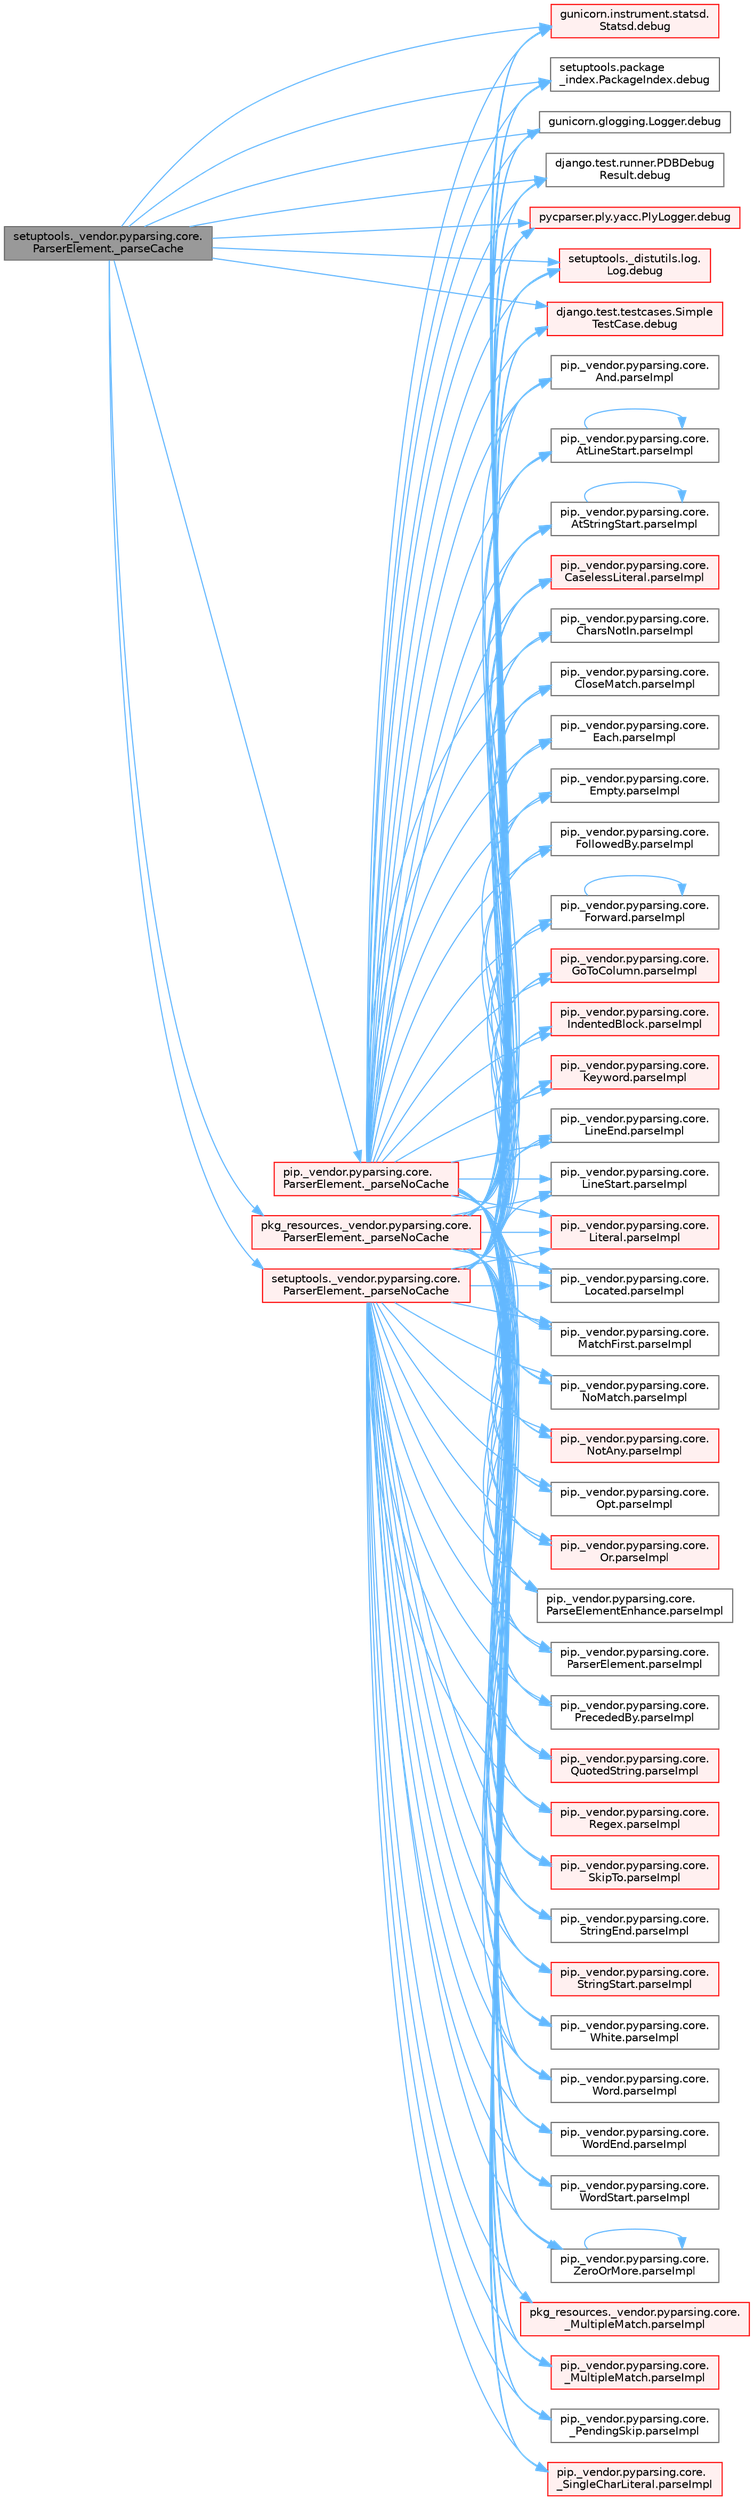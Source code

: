digraph "setuptools._vendor.pyparsing.core.ParserElement._parseCache"
{
 // LATEX_PDF_SIZE
  bgcolor="transparent";
  edge [fontname=Helvetica,fontsize=10,labelfontname=Helvetica,labelfontsize=10];
  node [fontname=Helvetica,fontsize=10,shape=box,height=0.2,width=0.4];
  rankdir="LR";
  Node1 [id="Node000001",label="setuptools._vendor.pyparsing.core.\lParserElement._parseCache",height=0.2,width=0.4,color="gray40", fillcolor="grey60", style="filled", fontcolor="black",tooltip=" "];
  Node1 -> Node2 [id="edge1_Node000001_Node000002",color="steelblue1",style="solid",tooltip=" "];
  Node2 [id="Node000002",label="pip._vendor.pyparsing.core.\lParserElement._parseNoCache",height=0.2,width=0.4,color="red", fillcolor="#FFF0F0", style="filled",URL="$classpip_1_1__vendor_1_1pyparsing_1_1core_1_1_parser_element.html#af319bff1f8ae463c29689bc902788e50",tooltip=" "];
  Node2 -> Node3 [id="edge2_Node000002_Node000003",color="steelblue1",style="solid",tooltip=" "];
  Node3 [id="Node000003",label="django.test.runner.PDBDebug\lResult.debug",height=0.2,width=0.4,color="grey40", fillcolor="white", style="filled",URL="$classdjango_1_1test_1_1runner_1_1_p_d_b_debug_result.html#a32d6b3216965b07e4be691f8decc1a65",tooltip=" "];
  Node2 -> Node4 [id="edge3_Node000002_Node000004",color="steelblue1",style="solid",tooltip=" "];
  Node4 [id="Node000004",label="django.test.testcases.Simple\lTestCase.debug",height=0.2,width=0.4,color="red", fillcolor="#FFF0F0", style="filled",URL="$classdjango_1_1test_1_1testcases_1_1_simple_test_case.html#a3572a3cb9246fcddfe70f0443b262461",tooltip=" "];
  Node2 -> Node7 [id="edge4_Node000002_Node000007",color="steelblue1",style="solid",tooltip=" "];
  Node7 [id="Node000007",label="gunicorn.glogging.Logger.debug",height=0.2,width=0.4,color="grey40", fillcolor="white", style="filled",URL="$classgunicorn_1_1glogging_1_1_logger.html#a1ae8caac207e0444684def3c6b40f0ee",tooltip=" "];
  Node2 -> Node8 [id="edge5_Node000002_Node000008",color="steelblue1",style="solid",tooltip=" "];
  Node8 [id="Node000008",label="gunicorn.instrument.statsd.\lStatsd.debug",height=0.2,width=0.4,color="red", fillcolor="#FFF0F0", style="filled",URL="$classgunicorn_1_1instrument_1_1statsd_1_1_statsd.html#abb1906a025131e88e3da6201580d70b8",tooltip=" "];
  Node2 -> Node4532 [id="edge6_Node000002_Node004532",color="steelblue1",style="solid",tooltip=" "];
  Node4532 [id="Node004532",label="pycparser.ply.yacc.PlyLogger.debug",height=0.2,width=0.4,color="red", fillcolor="#FFF0F0", style="filled",URL="$classpycparser_1_1ply_1_1yacc_1_1_ply_logger.html#a1050ac15c036aee4f48130dda17c6604",tooltip=" "];
  Node2 -> Node4533 [id="edge7_Node000002_Node004533",color="steelblue1",style="solid",tooltip=" "];
  Node4533 [id="Node004533",label="setuptools._distutils.log.\lLog.debug",height=0.2,width=0.4,color="red", fillcolor="#FFF0F0", style="filled",URL="$classsetuptools_1_1__distutils_1_1log_1_1_log.html#aead561363ca945227a7827c37632bbec",tooltip=" "];
  Node2 -> Node4534 [id="edge8_Node000002_Node004534",color="steelblue1",style="solid",tooltip=" "];
  Node4534 [id="Node004534",label="setuptools.package\l_index.PackageIndex.debug",height=0.2,width=0.4,color="grey40", fillcolor="white", style="filled",URL="$classsetuptools_1_1package__index_1_1_package_index.html#a957d98e89fd97ee6abee00e9d1106a24",tooltip=" "];
  Node2 -> Node4535 [id="edge9_Node000002_Node004535",color="steelblue1",style="solid",tooltip=" "];
  Node4535 [id="Node004535",label="pip._vendor.pyparsing.core.\l_MultipleMatch.parseImpl",height=0.2,width=0.4,color="red", fillcolor="#FFF0F0", style="filled",URL="$classpip_1_1__vendor_1_1pyparsing_1_1core_1_1___multiple_match.html#a612ca2a8eb89123112903be6f199bb14",tooltip=" "];
  Node2 -> Node4536 [id="edge10_Node000002_Node004536",color="steelblue1",style="solid",tooltip=" "];
  Node4536 [id="Node004536",label="pip._vendor.pyparsing.core.\l_PendingSkip.parseImpl",height=0.2,width=0.4,color="grey40", fillcolor="white", style="filled",URL="$classpip_1_1__vendor_1_1pyparsing_1_1core_1_1___pending_skip.html#a3ef8031a1cbfd0c5a73b373435769027",tooltip=" "];
  Node2 -> Node4537 [id="edge11_Node000002_Node004537",color="steelblue1",style="solid",tooltip=" "];
  Node4537 [id="Node004537",label="pip._vendor.pyparsing.core.\l_SingleCharLiteral.parseImpl",height=0.2,width=0.4,color="red", fillcolor="#FFF0F0", style="filled",URL="$classpip_1_1__vendor_1_1pyparsing_1_1core_1_1___single_char_literal.html#a652670f3410246822ff51aa2145dbc8e",tooltip=" "];
  Node2 -> Node4538 [id="edge12_Node000002_Node004538",color="steelblue1",style="solid",tooltip=" "];
  Node4538 [id="Node004538",label="pip._vendor.pyparsing.core.\lAnd.parseImpl",height=0.2,width=0.4,color="grey40", fillcolor="white", style="filled",URL="$classpip_1_1__vendor_1_1pyparsing_1_1core_1_1_and.html#a410c8c135f639e8dd5666d8ac4a23a99",tooltip=" "];
  Node2 -> Node4539 [id="edge13_Node000002_Node004539",color="steelblue1",style="solid",tooltip=" "];
  Node4539 [id="Node004539",label="pip._vendor.pyparsing.core.\lAtLineStart.parseImpl",height=0.2,width=0.4,color="grey40", fillcolor="white", style="filled",URL="$classpip_1_1__vendor_1_1pyparsing_1_1core_1_1_at_line_start.html#a810f0354e76dafb65f4c3ae19f752fca",tooltip=" "];
  Node4539 -> Node4539 [id="edge14_Node004539_Node004539",color="steelblue1",style="solid",tooltip=" "];
  Node2 -> Node4540 [id="edge15_Node000002_Node004540",color="steelblue1",style="solid",tooltip=" "];
  Node4540 [id="Node004540",label="pip._vendor.pyparsing.core.\lAtStringStart.parseImpl",height=0.2,width=0.4,color="grey40", fillcolor="white", style="filled",URL="$classpip_1_1__vendor_1_1pyparsing_1_1core_1_1_at_string_start.html#a0af005c057ad7c5dca823451fab92590",tooltip=" "];
  Node4540 -> Node4540 [id="edge16_Node004540_Node004540",color="steelblue1",style="solid",tooltip=" "];
  Node2 -> Node4541 [id="edge17_Node000002_Node004541",color="steelblue1",style="solid",tooltip=" "];
  Node4541 [id="Node004541",label="pip._vendor.pyparsing.core.\lCaselessLiteral.parseImpl",height=0.2,width=0.4,color="red", fillcolor="#FFF0F0", style="filled",URL="$classpip_1_1__vendor_1_1pyparsing_1_1core_1_1_caseless_literal.html#a529fc6ddb5edd3ddec08b9f035a7a050",tooltip=" "];
  Node2 -> Node4542 [id="edge18_Node000002_Node004542",color="steelblue1",style="solid",tooltip=" "];
  Node4542 [id="Node004542",label="pip._vendor.pyparsing.core.\lCharsNotIn.parseImpl",height=0.2,width=0.4,color="grey40", fillcolor="white", style="filled",URL="$classpip_1_1__vendor_1_1pyparsing_1_1core_1_1_chars_not_in.html#a4e3187a8ce55ee77914b0d7df6b53cb4",tooltip=" "];
  Node2 -> Node4543 [id="edge19_Node000002_Node004543",color="steelblue1",style="solid",tooltip=" "];
  Node4543 [id="Node004543",label="pip._vendor.pyparsing.core.\lCloseMatch.parseImpl",height=0.2,width=0.4,color="grey40", fillcolor="white", style="filled",URL="$classpip_1_1__vendor_1_1pyparsing_1_1core_1_1_close_match.html#a65b4d033d89788284e172dd9bf9fe03c",tooltip=" "];
  Node2 -> Node4544 [id="edge20_Node000002_Node004544",color="steelblue1",style="solid",tooltip=" "];
  Node4544 [id="Node004544",label="pip._vendor.pyparsing.core.\lEach.parseImpl",height=0.2,width=0.4,color="grey40", fillcolor="white", style="filled",URL="$classpip_1_1__vendor_1_1pyparsing_1_1core_1_1_each.html#a7302494ad7766fb67c6382975cae60f5",tooltip=" "];
  Node2 -> Node4545 [id="edge21_Node000002_Node004545",color="steelblue1",style="solid",tooltip=" "];
  Node4545 [id="Node004545",label="pip._vendor.pyparsing.core.\lEmpty.parseImpl",height=0.2,width=0.4,color="grey40", fillcolor="white", style="filled",URL="$classpip_1_1__vendor_1_1pyparsing_1_1core_1_1_empty.html#a28663c14b2da37f91371ea8bb379f6e1",tooltip=" "];
  Node2 -> Node4546 [id="edge22_Node000002_Node004546",color="steelblue1",style="solid",tooltip=" "];
  Node4546 [id="Node004546",label="pip._vendor.pyparsing.core.\lFollowedBy.parseImpl",height=0.2,width=0.4,color="grey40", fillcolor="white", style="filled",URL="$classpip_1_1__vendor_1_1pyparsing_1_1core_1_1_followed_by.html#ae75a84f88cf4316783286d2c904ae158",tooltip=" "];
  Node2 -> Node4547 [id="edge23_Node000002_Node004547",color="steelblue1",style="solid",tooltip=" "];
  Node4547 [id="Node004547",label="pip._vendor.pyparsing.core.\lForward.parseImpl",height=0.2,width=0.4,color="grey40", fillcolor="white", style="filled",URL="$classpip_1_1__vendor_1_1pyparsing_1_1core_1_1_forward.html#ab1929f548c6288f260f0587cffcc7629",tooltip=" "];
  Node4547 -> Node4547 [id="edge24_Node004547_Node004547",color="steelblue1",style="solid",tooltip=" "];
  Node2 -> Node4548 [id="edge25_Node000002_Node004548",color="steelblue1",style="solid",tooltip=" "];
  Node4548 [id="Node004548",label="pip._vendor.pyparsing.core.\lGoToColumn.parseImpl",height=0.2,width=0.4,color="red", fillcolor="#FFF0F0", style="filled",URL="$classpip_1_1__vendor_1_1pyparsing_1_1core_1_1_go_to_column.html#a15eb6c4082369b2e7339044fe27e4d24",tooltip=" "];
  Node2 -> Node4549 [id="edge26_Node000002_Node004549",color="steelblue1",style="solid",tooltip=" "];
  Node4549 [id="Node004549",label="pip._vendor.pyparsing.core.\lIndentedBlock.parseImpl",height=0.2,width=0.4,color="red", fillcolor="#FFF0F0", style="filled",URL="$classpip_1_1__vendor_1_1pyparsing_1_1core_1_1_indented_block.html#a614f358d7124fbd85f4750694b700605",tooltip=" "];
  Node2 -> Node4551 [id="edge27_Node000002_Node004551",color="steelblue1",style="solid",tooltip=" "];
  Node4551 [id="Node004551",label="pip._vendor.pyparsing.core.\lKeyword.parseImpl",height=0.2,width=0.4,color="red", fillcolor="#FFF0F0", style="filled",URL="$classpip_1_1__vendor_1_1pyparsing_1_1core_1_1_keyword.html#adca1f98eb489ed595b58f3292b0baa0a",tooltip=" "];
  Node2 -> Node4552 [id="edge28_Node000002_Node004552",color="steelblue1",style="solid",tooltip=" "];
  Node4552 [id="Node004552",label="pip._vendor.pyparsing.core.\lLineEnd.parseImpl",height=0.2,width=0.4,color="grey40", fillcolor="white", style="filled",URL="$classpip_1_1__vendor_1_1pyparsing_1_1core_1_1_line_end.html#a2d0864e4ccfa99c767afdd3bc415832b",tooltip=" "];
  Node2 -> Node4553 [id="edge29_Node000002_Node004553",color="steelblue1",style="solid",tooltip=" "];
  Node4553 [id="Node004553",label="pip._vendor.pyparsing.core.\lLineStart.parseImpl",height=0.2,width=0.4,color="grey40", fillcolor="white", style="filled",URL="$classpip_1_1__vendor_1_1pyparsing_1_1core_1_1_line_start.html#a1a4e8b1ef868f33a7728c69fc7a08826",tooltip=" "];
  Node2 -> Node4554 [id="edge30_Node000002_Node004554",color="steelblue1",style="solid",tooltip=" "];
  Node4554 [id="Node004554",label="pip._vendor.pyparsing.core.\lLiteral.parseImpl",height=0.2,width=0.4,color="red", fillcolor="#FFF0F0", style="filled",URL="$classpip_1_1__vendor_1_1pyparsing_1_1core_1_1_literal.html#afb2a2d3515ec92ed8a9df64e9c924f52",tooltip=" "];
  Node2 -> Node4555 [id="edge31_Node000002_Node004555",color="steelblue1",style="solid",tooltip=" "];
  Node4555 [id="Node004555",label="pip._vendor.pyparsing.core.\lLocated.parseImpl",height=0.2,width=0.4,color="grey40", fillcolor="white", style="filled",URL="$classpip_1_1__vendor_1_1pyparsing_1_1core_1_1_located.html#ad75957fa6790c36804407835b7289840",tooltip=" "];
  Node2 -> Node4556 [id="edge32_Node000002_Node004556",color="steelblue1",style="solid",tooltip=" "];
  Node4556 [id="Node004556",label="pip._vendor.pyparsing.core.\lMatchFirst.parseImpl",height=0.2,width=0.4,color="grey40", fillcolor="white", style="filled",URL="$classpip_1_1__vendor_1_1pyparsing_1_1core_1_1_match_first.html#a3dc67fa772d30af421aefec706cf3742",tooltip=" "];
  Node2 -> Node4557 [id="edge33_Node000002_Node004557",color="steelblue1",style="solid",tooltip=" "];
  Node4557 [id="Node004557",label="pip._vendor.pyparsing.core.\lNoMatch.parseImpl",height=0.2,width=0.4,color="grey40", fillcolor="white", style="filled",URL="$classpip_1_1__vendor_1_1pyparsing_1_1core_1_1_no_match.html#ad4b3d3729f59c095a858ef0e770c4719",tooltip=" "];
  Node2 -> Node4558 [id="edge34_Node000002_Node004558",color="steelblue1",style="solid",tooltip=" "];
  Node4558 [id="Node004558",label="pip._vendor.pyparsing.core.\lNotAny.parseImpl",height=0.2,width=0.4,color="red", fillcolor="#FFF0F0", style="filled",URL="$classpip_1_1__vendor_1_1pyparsing_1_1core_1_1_not_any.html#ac3db49b74557ac608cbe12e28bb486da",tooltip=" "];
  Node2 -> Node4562 [id="edge35_Node000002_Node004562",color="steelblue1",style="solid",tooltip=" "];
  Node4562 [id="Node004562",label="pip._vendor.pyparsing.core.\lOpt.parseImpl",height=0.2,width=0.4,color="grey40", fillcolor="white", style="filled",URL="$classpip_1_1__vendor_1_1pyparsing_1_1core_1_1_opt.html#ad985414d0a284e9b7a39df9650eaca21",tooltip=" "];
  Node2 -> Node4563 [id="edge36_Node000002_Node004563",color="steelblue1",style="solid",tooltip=" "];
  Node4563 [id="Node004563",label="pip._vendor.pyparsing.core.\lOr.parseImpl",height=0.2,width=0.4,color="red", fillcolor="#FFF0F0", style="filled",URL="$classpip_1_1__vendor_1_1pyparsing_1_1core_1_1_or.html#aa87fa541bf2e82791e105dbf64c79958",tooltip=" "];
  Node2 -> Node4564 [id="edge37_Node000002_Node004564",color="steelblue1",style="solid",tooltip=" "];
  Node4564 [id="Node004564",label="pip._vendor.pyparsing.core.\lParseElementEnhance.parseImpl",height=0.2,width=0.4,color="grey40", fillcolor="white", style="filled",URL="$classpip_1_1__vendor_1_1pyparsing_1_1core_1_1_parse_element_enhance.html#ab5bbc1bfe74ed386dfd5ab31c1d85de8",tooltip=" "];
  Node2 -> Node4565 [id="edge38_Node000002_Node004565",color="steelblue1",style="solid",tooltip=" "];
  Node4565 [id="Node004565",label="pip._vendor.pyparsing.core.\lParserElement.parseImpl",height=0.2,width=0.4,color="grey40", fillcolor="white", style="filled",URL="$classpip_1_1__vendor_1_1pyparsing_1_1core_1_1_parser_element.html#a0e531e21dacd0c3e480762c54e771001",tooltip=" "];
  Node2 -> Node4566 [id="edge39_Node000002_Node004566",color="steelblue1",style="solid",tooltip=" "];
  Node4566 [id="Node004566",label="pip._vendor.pyparsing.core.\lPrecededBy.parseImpl",height=0.2,width=0.4,color="grey40", fillcolor="white", style="filled",URL="$classpip_1_1__vendor_1_1pyparsing_1_1core_1_1_preceded_by.html#a27f8b007adc7851f346a1e357f833b13",tooltip=" "];
  Node2 -> Node4567 [id="edge40_Node000002_Node004567",color="steelblue1",style="solid",tooltip=" "];
  Node4567 [id="Node004567",label="pip._vendor.pyparsing.core.\lQuotedString.parseImpl",height=0.2,width=0.4,color="red", fillcolor="#FFF0F0", style="filled",URL="$classpip_1_1__vendor_1_1pyparsing_1_1core_1_1_quoted_string.html#a92d684acb71a5115fdc54fc90096e9df",tooltip=" "];
  Node2 -> Node4568 [id="edge41_Node000002_Node004568",color="steelblue1",style="solid",tooltip=" "];
  Node4568 [id="Node004568",label="pip._vendor.pyparsing.core.\lRegex.parseImpl",height=0.2,width=0.4,color="red", fillcolor="#FFF0F0", style="filled",URL="$classpip_1_1__vendor_1_1pyparsing_1_1core_1_1_regex.html#a00ab84bc9d6c48734ff75b71cc354720",tooltip=" "];
  Node2 -> Node4569 [id="edge42_Node000002_Node004569",color="steelblue1",style="solid",tooltip=" "];
  Node4569 [id="Node004569",label="pip._vendor.pyparsing.core.\lSkipTo.parseImpl",height=0.2,width=0.4,color="red", fillcolor="#FFF0F0", style="filled",URL="$classpip_1_1__vendor_1_1pyparsing_1_1core_1_1_skip_to.html#affdf1659343a347cd9853247ed2cfc37",tooltip=" "];
  Node2 -> Node4570 [id="edge43_Node000002_Node004570",color="steelblue1",style="solid",tooltip=" "];
  Node4570 [id="Node004570",label="pip._vendor.pyparsing.core.\lStringEnd.parseImpl",height=0.2,width=0.4,color="grey40", fillcolor="white", style="filled",URL="$classpip_1_1__vendor_1_1pyparsing_1_1core_1_1_string_end.html#a71633ae29dccb3ebc8b54f5c31da6785",tooltip=" "];
  Node2 -> Node4571 [id="edge44_Node000002_Node004571",color="steelblue1",style="solid",tooltip=" "];
  Node4571 [id="Node004571",label="pip._vendor.pyparsing.core.\lStringStart.parseImpl",height=0.2,width=0.4,color="red", fillcolor="#FFF0F0", style="filled",URL="$classpip_1_1__vendor_1_1pyparsing_1_1core_1_1_string_start.html#ade7d9a10260522396b9756347737ec21",tooltip=" "];
  Node2 -> Node4572 [id="edge45_Node000002_Node004572",color="steelblue1",style="solid",tooltip=" "];
  Node4572 [id="Node004572",label="pip._vendor.pyparsing.core.\lWhite.parseImpl",height=0.2,width=0.4,color="grey40", fillcolor="white", style="filled",URL="$classpip_1_1__vendor_1_1pyparsing_1_1core_1_1_white.html#adc7b546170bdc7002cac4e454b6b27ad",tooltip=" "];
  Node2 -> Node4573 [id="edge46_Node000002_Node004573",color="steelblue1",style="solid",tooltip=" "];
  Node4573 [id="Node004573",label="pip._vendor.pyparsing.core.\lWord.parseImpl",height=0.2,width=0.4,color="grey40", fillcolor="white", style="filled",URL="$classpip_1_1__vendor_1_1pyparsing_1_1core_1_1_word.html#a2c89b14c696fb52f1ac2f161c729e2b1",tooltip=" "];
  Node2 -> Node4574 [id="edge47_Node000002_Node004574",color="steelblue1",style="solid",tooltip=" "];
  Node4574 [id="Node004574",label="pip._vendor.pyparsing.core.\lWordEnd.parseImpl",height=0.2,width=0.4,color="grey40", fillcolor="white", style="filled",URL="$classpip_1_1__vendor_1_1pyparsing_1_1core_1_1_word_end.html#adfbdddb4b71982e6090b5d4a5656b082",tooltip=" "];
  Node2 -> Node4575 [id="edge48_Node000002_Node004575",color="steelblue1",style="solid",tooltip=" "];
  Node4575 [id="Node004575",label="pip._vendor.pyparsing.core.\lWordStart.parseImpl",height=0.2,width=0.4,color="grey40", fillcolor="white", style="filled",URL="$classpip_1_1__vendor_1_1pyparsing_1_1core_1_1_word_start.html#aa25e3c2d09a7e1db6616ce869f4a9111",tooltip=" "];
  Node2 -> Node4576 [id="edge49_Node000002_Node004576",color="steelblue1",style="solid",tooltip=" "];
  Node4576 [id="Node004576",label="pip._vendor.pyparsing.core.\lZeroOrMore.parseImpl",height=0.2,width=0.4,color="grey40", fillcolor="white", style="filled",URL="$classpip_1_1__vendor_1_1pyparsing_1_1core_1_1_zero_or_more.html#a58b4ae6721525f8285db5774f6d8412c",tooltip=" "];
  Node4576 -> Node4576 [id="edge50_Node004576_Node004576",color="steelblue1",style="solid",tooltip=" "];
  Node2 -> Node4577 [id="edge51_Node000002_Node004577",color="steelblue1",style="solid",tooltip=" "];
  Node4577 [id="Node004577",label="pkg_resources._vendor.pyparsing.core.\l_MultipleMatch.parseImpl",height=0.2,width=0.4,color="red", fillcolor="#FFF0F0", style="filled",URL="$classpkg__resources_1_1__vendor_1_1pyparsing_1_1core_1_1___multiple_match.html#a28707b77eb141ec6e8926a16907cc18b",tooltip=" "];
  Node1 -> Node4670 [id="edge52_Node000001_Node004670",color="steelblue1",style="solid",tooltip=" "];
  Node4670 [id="Node004670",label="pkg_resources._vendor.pyparsing.core.\lParserElement._parseNoCache",height=0.2,width=0.4,color="red", fillcolor="#FFF0F0", style="filled",URL="$classpkg__resources_1_1__vendor_1_1pyparsing_1_1core_1_1_parser_element.html#ae74acbecf9daa6eccbb3c02112745915",tooltip=" "];
  Node4670 -> Node3 [id="edge53_Node004670_Node000003",color="steelblue1",style="solid",tooltip=" "];
  Node4670 -> Node4 [id="edge54_Node004670_Node000004",color="steelblue1",style="solid",tooltip=" "];
  Node4670 -> Node7 [id="edge55_Node004670_Node000007",color="steelblue1",style="solid",tooltip=" "];
  Node4670 -> Node8 [id="edge56_Node004670_Node000008",color="steelblue1",style="solid",tooltip=" "];
  Node4670 -> Node4532 [id="edge57_Node004670_Node004532",color="steelblue1",style="solid",tooltip=" "];
  Node4670 -> Node4533 [id="edge58_Node004670_Node004533",color="steelblue1",style="solid",tooltip=" "];
  Node4670 -> Node4534 [id="edge59_Node004670_Node004534",color="steelblue1",style="solid",tooltip=" "];
  Node4670 -> Node4535 [id="edge60_Node004670_Node004535",color="steelblue1",style="solid",tooltip=" "];
  Node4670 -> Node4536 [id="edge61_Node004670_Node004536",color="steelblue1",style="solid",tooltip=" "];
  Node4670 -> Node4537 [id="edge62_Node004670_Node004537",color="steelblue1",style="solid",tooltip=" "];
  Node4670 -> Node4538 [id="edge63_Node004670_Node004538",color="steelblue1",style="solid",tooltip=" "];
  Node4670 -> Node4539 [id="edge64_Node004670_Node004539",color="steelblue1",style="solid",tooltip=" "];
  Node4670 -> Node4540 [id="edge65_Node004670_Node004540",color="steelblue1",style="solid",tooltip=" "];
  Node4670 -> Node4541 [id="edge66_Node004670_Node004541",color="steelblue1",style="solid",tooltip=" "];
  Node4670 -> Node4542 [id="edge67_Node004670_Node004542",color="steelblue1",style="solid",tooltip=" "];
  Node4670 -> Node4543 [id="edge68_Node004670_Node004543",color="steelblue1",style="solid",tooltip=" "];
  Node4670 -> Node4544 [id="edge69_Node004670_Node004544",color="steelblue1",style="solid",tooltip=" "];
  Node4670 -> Node4545 [id="edge70_Node004670_Node004545",color="steelblue1",style="solid",tooltip=" "];
  Node4670 -> Node4546 [id="edge71_Node004670_Node004546",color="steelblue1",style="solid",tooltip=" "];
  Node4670 -> Node4547 [id="edge72_Node004670_Node004547",color="steelblue1",style="solid",tooltip=" "];
  Node4670 -> Node4548 [id="edge73_Node004670_Node004548",color="steelblue1",style="solid",tooltip=" "];
  Node4670 -> Node4549 [id="edge74_Node004670_Node004549",color="steelblue1",style="solid",tooltip=" "];
  Node4670 -> Node4551 [id="edge75_Node004670_Node004551",color="steelblue1",style="solid",tooltip=" "];
  Node4670 -> Node4552 [id="edge76_Node004670_Node004552",color="steelblue1",style="solid",tooltip=" "];
  Node4670 -> Node4553 [id="edge77_Node004670_Node004553",color="steelblue1",style="solid",tooltip=" "];
  Node4670 -> Node4554 [id="edge78_Node004670_Node004554",color="steelblue1",style="solid",tooltip=" "];
  Node4670 -> Node4555 [id="edge79_Node004670_Node004555",color="steelblue1",style="solid",tooltip=" "];
  Node4670 -> Node4556 [id="edge80_Node004670_Node004556",color="steelblue1",style="solid",tooltip=" "];
  Node4670 -> Node4557 [id="edge81_Node004670_Node004557",color="steelblue1",style="solid",tooltip=" "];
  Node4670 -> Node4558 [id="edge82_Node004670_Node004558",color="steelblue1",style="solid",tooltip=" "];
  Node4670 -> Node4562 [id="edge83_Node004670_Node004562",color="steelblue1",style="solid",tooltip=" "];
  Node4670 -> Node4563 [id="edge84_Node004670_Node004563",color="steelblue1",style="solid",tooltip=" "];
  Node4670 -> Node4564 [id="edge85_Node004670_Node004564",color="steelblue1",style="solid",tooltip=" "];
  Node4670 -> Node4565 [id="edge86_Node004670_Node004565",color="steelblue1",style="solid",tooltip=" "];
  Node4670 -> Node4566 [id="edge87_Node004670_Node004566",color="steelblue1",style="solid",tooltip=" "];
  Node4670 -> Node4567 [id="edge88_Node004670_Node004567",color="steelblue1",style="solid",tooltip=" "];
  Node4670 -> Node4568 [id="edge89_Node004670_Node004568",color="steelblue1",style="solid",tooltip=" "];
  Node4670 -> Node4569 [id="edge90_Node004670_Node004569",color="steelblue1",style="solid",tooltip=" "];
  Node4670 -> Node4570 [id="edge91_Node004670_Node004570",color="steelblue1",style="solid",tooltip=" "];
  Node4670 -> Node4571 [id="edge92_Node004670_Node004571",color="steelblue1",style="solid",tooltip=" "];
  Node4670 -> Node4572 [id="edge93_Node004670_Node004572",color="steelblue1",style="solid",tooltip=" "];
  Node4670 -> Node4573 [id="edge94_Node004670_Node004573",color="steelblue1",style="solid",tooltip=" "];
  Node4670 -> Node4574 [id="edge95_Node004670_Node004574",color="steelblue1",style="solid",tooltip=" "];
  Node4670 -> Node4575 [id="edge96_Node004670_Node004575",color="steelblue1",style="solid",tooltip=" "];
  Node4670 -> Node4576 [id="edge97_Node004670_Node004576",color="steelblue1",style="solid",tooltip=" "];
  Node4670 -> Node4577 [id="edge98_Node004670_Node004577",color="steelblue1",style="solid",tooltip=" "];
  Node1 -> Node4671 [id="edge99_Node000001_Node004671",color="steelblue1",style="solid",tooltip=" "];
  Node4671 [id="Node004671",label="setuptools._vendor.pyparsing.core.\lParserElement._parseNoCache",height=0.2,width=0.4,color="red", fillcolor="#FFF0F0", style="filled",URL="$classsetuptools_1_1__vendor_1_1pyparsing_1_1core_1_1_parser_element.html#ac87deeca77414208ea7ac3e6f23accc5",tooltip=" "];
  Node4671 -> Node3 [id="edge100_Node004671_Node000003",color="steelblue1",style="solid",tooltip=" "];
  Node4671 -> Node4 [id="edge101_Node004671_Node000004",color="steelblue1",style="solid",tooltip=" "];
  Node4671 -> Node7 [id="edge102_Node004671_Node000007",color="steelblue1",style="solid",tooltip=" "];
  Node4671 -> Node8 [id="edge103_Node004671_Node000008",color="steelblue1",style="solid",tooltip=" "];
  Node4671 -> Node4532 [id="edge104_Node004671_Node004532",color="steelblue1",style="solid",tooltip=" "];
  Node4671 -> Node4533 [id="edge105_Node004671_Node004533",color="steelblue1",style="solid",tooltip=" "];
  Node4671 -> Node4534 [id="edge106_Node004671_Node004534",color="steelblue1",style="solid",tooltip=" "];
  Node4671 -> Node4535 [id="edge107_Node004671_Node004535",color="steelblue1",style="solid",tooltip=" "];
  Node4671 -> Node4536 [id="edge108_Node004671_Node004536",color="steelblue1",style="solid",tooltip=" "];
  Node4671 -> Node4537 [id="edge109_Node004671_Node004537",color="steelblue1",style="solid",tooltip=" "];
  Node4671 -> Node4538 [id="edge110_Node004671_Node004538",color="steelblue1",style="solid",tooltip=" "];
  Node4671 -> Node4539 [id="edge111_Node004671_Node004539",color="steelblue1",style="solid",tooltip=" "];
  Node4671 -> Node4540 [id="edge112_Node004671_Node004540",color="steelblue1",style="solid",tooltip=" "];
  Node4671 -> Node4541 [id="edge113_Node004671_Node004541",color="steelblue1",style="solid",tooltip=" "];
  Node4671 -> Node4542 [id="edge114_Node004671_Node004542",color="steelblue1",style="solid",tooltip=" "];
  Node4671 -> Node4543 [id="edge115_Node004671_Node004543",color="steelblue1",style="solid",tooltip=" "];
  Node4671 -> Node4544 [id="edge116_Node004671_Node004544",color="steelblue1",style="solid",tooltip=" "];
  Node4671 -> Node4545 [id="edge117_Node004671_Node004545",color="steelblue1",style="solid",tooltip=" "];
  Node4671 -> Node4546 [id="edge118_Node004671_Node004546",color="steelblue1",style="solid",tooltip=" "];
  Node4671 -> Node4547 [id="edge119_Node004671_Node004547",color="steelblue1",style="solid",tooltip=" "];
  Node4671 -> Node4548 [id="edge120_Node004671_Node004548",color="steelblue1",style="solid",tooltip=" "];
  Node4671 -> Node4549 [id="edge121_Node004671_Node004549",color="steelblue1",style="solid",tooltip=" "];
  Node4671 -> Node4551 [id="edge122_Node004671_Node004551",color="steelblue1",style="solid",tooltip=" "];
  Node4671 -> Node4552 [id="edge123_Node004671_Node004552",color="steelblue1",style="solid",tooltip=" "];
  Node4671 -> Node4553 [id="edge124_Node004671_Node004553",color="steelblue1",style="solid",tooltip=" "];
  Node4671 -> Node4554 [id="edge125_Node004671_Node004554",color="steelblue1",style="solid",tooltip=" "];
  Node4671 -> Node4555 [id="edge126_Node004671_Node004555",color="steelblue1",style="solid",tooltip=" "];
  Node4671 -> Node4556 [id="edge127_Node004671_Node004556",color="steelblue1",style="solid",tooltip=" "];
  Node4671 -> Node4557 [id="edge128_Node004671_Node004557",color="steelblue1",style="solid",tooltip=" "];
  Node4671 -> Node4558 [id="edge129_Node004671_Node004558",color="steelblue1",style="solid",tooltip=" "];
  Node4671 -> Node4562 [id="edge130_Node004671_Node004562",color="steelblue1",style="solid",tooltip=" "];
  Node4671 -> Node4563 [id="edge131_Node004671_Node004563",color="steelblue1",style="solid",tooltip=" "];
  Node4671 -> Node4564 [id="edge132_Node004671_Node004564",color="steelblue1",style="solid",tooltip=" "];
  Node4671 -> Node4565 [id="edge133_Node004671_Node004565",color="steelblue1",style="solid",tooltip=" "];
  Node4671 -> Node4566 [id="edge134_Node004671_Node004566",color="steelblue1",style="solid",tooltip=" "];
  Node4671 -> Node4567 [id="edge135_Node004671_Node004567",color="steelblue1",style="solid",tooltip=" "];
  Node4671 -> Node4568 [id="edge136_Node004671_Node004568",color="steelblue1",style="solid",tooltip=" "];
  Node4671 -> Node4569 [id="edge137_Node004671_Node004569",color="steelblue1",style="solid",tooltip=" "];
  Node4671 -> Node4570 [id="edge138_Node004671_Node004570",color="steelblue1",style="solid",tooltip=" "];
  Node4671 -> Node4571 [id="edge139_Node004671_Node004571",color="steelblue1",style="solid",tooltip=" "];
  Node4671 -> Node4572 [id="edge140_Node004671_Node004572",color="steelblue1",style="solid",tooltip=" "];
  Node4671 -> Node4573 [id="edge141_Node004671_Node004573",color="steelblue1",style="solid",tooltip=" "];
  Node4671 -> Node4574 [id="edge142_Node004671_Node004574",color="steelblue1",style="solid",tooltip=" "];
  Node4671 -> Node4575 [id="edge143_Node004671_Node004575",color="steelblue1",style="solid",tooltip=" "];
  Node4671 -> Node4576 [id="edge144_Node004671_Node004576",color="steelblue1",style="solid",tooltip=" "];
  Node4671 -> Node4577 [id="edge145_Node004671_Node004577",color="steelblue1",style="solid",tooltip=" "];
  Node1 -> Node3 [id="edge146_Node000001_Node000003",color="steelblue1",style="solid",tooltip=" "];
  Node1 -> Node4 [id="edge147_Node000001_Node000004",color="steelblue1",style="solid",tooltip=" "];
  Node1 -> Node7 [id="edge148_Node000001_Node000007",color="steelblue1",style="solid",tooltip=" "];
  Node1 -> Node8 [id="edge149_Node000001_Node000008",color="steelblue1",style="solid",tooltip=" "];
  Node1 -> Node4532 [id="edge150_Node000001_Node004532",color="steelblue1",style="solid",tooltip=" "];
  Node1 -> Node4533 [id="edge151_Node000001_Node004533",color="steelblue1",style="solid",tooltip=" "];
  Node1 -> Node4534 [id="edge152_Node000001_Node004534",color="steelblue1",style="solid",tooltip=" "];
}
